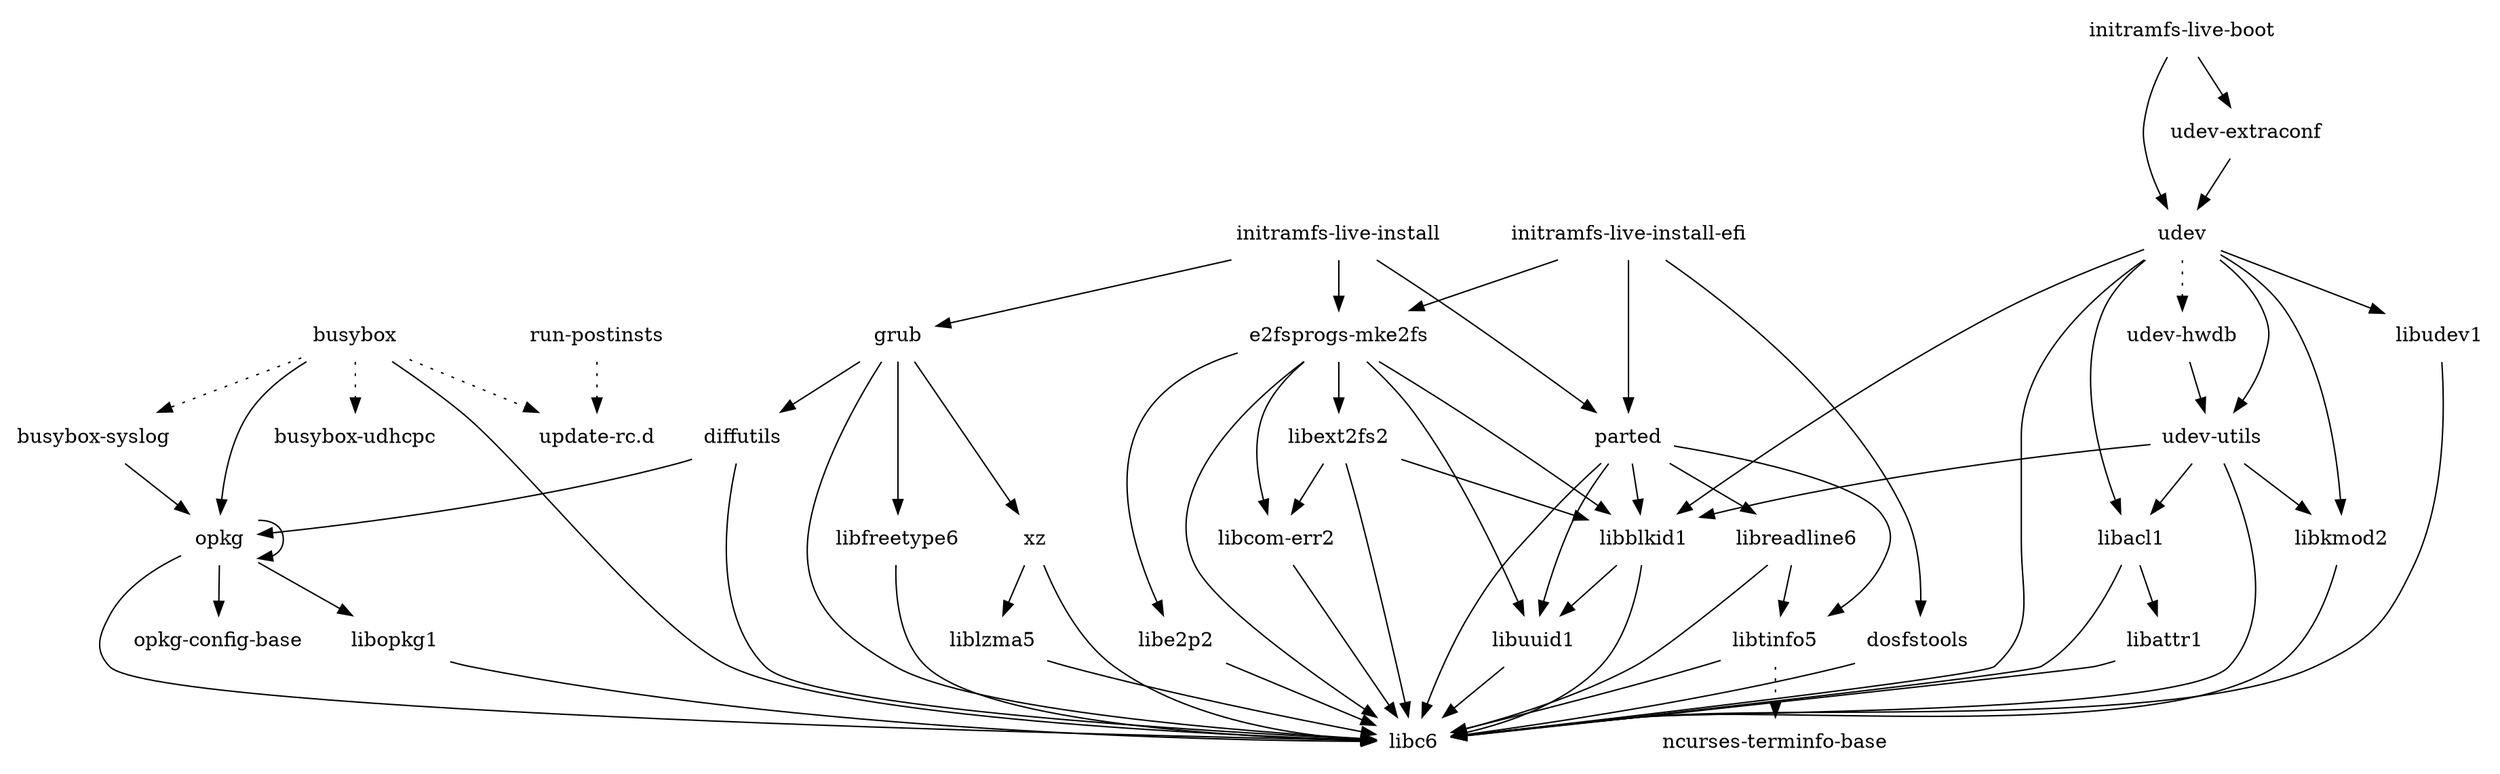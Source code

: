 digraph depends {
    node [shape=plaintext]
"busybox" -> "busybox-syslog" [style=dotted];
"busybox" -> "busybox-udhcpc" [style=dotted];
"busybox" -> "libc6";
"busybox" -> "opkg";
"busybox" -> "update-rc.d" [style=dotted];
"busybox-syslog" -> "opkg";
"diffutils" -> "libc6";
"diffutils" -> "opkg";
"dosfstools" -> "libc6";
"e2fsprogs-mke2fs" -> "libblkid1";
"e2fsprogs-mke2fs" -> "libc6";
"e2fsprogs-mke2fs" -> "libcom-err2";
"e2fsprogs-mke2fs" -> "libe2p2";
"e2fsprogs-mke2fs" -> "libext2fs2";
"e2fsprogs-mke2fs" -> "libuuid1";
"grub" -> "diffutils";
"grub" -> "libc6";
"grub" -> "libfreetype6";
"grub" -> "xz";
"initramfs-live-boot" -> "udev";
"initramfs-live-boot" -> "udev-extraconf";
"initramfs-live-install" -> "e2fsprogs-mke2fs";
"initramfs-live-install" -> "grub";
"initramfs-live-install" -> "parted";
"initramfs-live-install-efi" -> "dosfstools";
"initramfs-live-install-efi" -> "e2fsprogs-mke2fs";
"initramfs-live-install-efi" -> "parted";
"libacl1" -> "libattr1";
"libacl1" -> "libc6";
"libattr1" -> "libc6";
"libblkid1" -> "libc6";
"libblkid1" -> "libuuid1";
"libcom-err2" -> "libc6";
"libe2p2" -> "libc6";
"libext2fs2" -> "libblkid1";
"libext2fs2" -> "libc6";
"libext2fs2" -> "libcom-err2";
"libfreetype6" -> "libc6";
"libkmod2" -> "libc6";
"liblzma5" -> "libc6";
"libopkg1" -> "libc6";
"libreadline6" -> "libc6";
"libreadline6" -> "libtinfo5";
"libtinfo5" -> "libc6";
"libtinfo5" -> "ncurses-terminfo-base" [style=dotted];
"libudev1" -> "libc6";
"libuuid1" -> "libc6";
"opkg" -> "libc6";
"opkg" -> "libopkg1";
"opkg" -> "opkg";
"opkg" -> "opkg-config-base";
"parted" -> "libblkid1";
"parted" -> "libc6";
"parted" -> "libreadline6";
"parted" -> "libtinfo5";
"parted" -> "libuuid1";
"run-postinsts" -> "update-rc.d" [style=dotted];
"udev" -> "libacl1";
"udev" -> "libblkid1";
"udev" -> "libc6";
"udev" -> "libkmod2";
"udev" -> "libudev1";
"udev" -> "udev-hwdb" [style=dotted];
"udev" -> "udev-utils";
"udev-extraconf" -> "udev";
"udev-hwdb" -> "udev-utils";
"udev-utils" -> "libacl1";
"udev-utils" -> "libblkid1";
"udev-utils" -> "libc6";
"udev-utils" -> "libkmod2";
"xz" -> "libc6";
"xz" -> "liblzma5";
}

